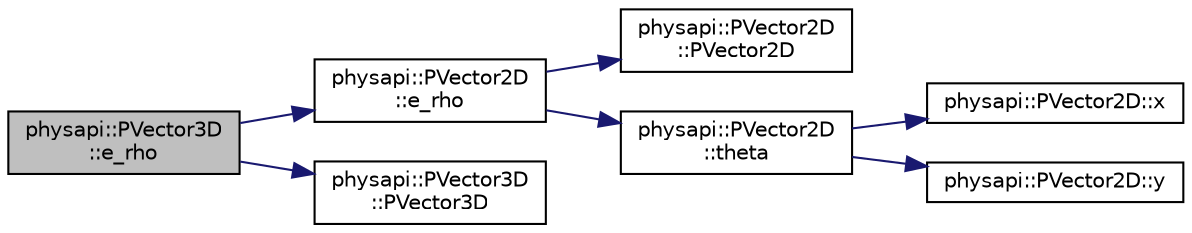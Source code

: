 digraph "physapi::PVector3D::e_rho"
{
 // LATEX_PDF_SIZE
  edge [fontname="Helvetica",fontsize="10",labelfontname="Helvetica",labelfontsize="10"];
  node [fontname="Helvetica",fontsize="10",shape=record];
  rankdir="LR";
  Node1 [label="physapi::PVector3D\l::e_rho",height=0.2,width=0.4,color="black", fillcolor="grey75", style="filled", fontcolor="black",tooltip="Get the  basis vector in cartesian coordinates."];
  Node1 -> Node2 [color="midnightblue",fontsize="10",style="solid",fontname="Helvetica"];
  Node2 [label="physapi::PVector2D\l::e_rho",height=0.2,width=0.4,color="black", fillcolor="white", style="filled",URL="$classphysapi_1_1_p_vector2_d.html#acc93d0621814fd75f0129828d87dacf0",tooltip="Get the  basis vector in cartesian coordinates."];
  Node2 -> Node3 [color="midnightblue",fontsize="10",style="solid",fontname="Helvetica"];
  Node3 [label="physapi::PVector2D\l::PVector2D",height=0.2,width=0.4,color="black", fillcolor="white", style="filled",URL="$classphysapi_1_1_p_vector2_d.html#a0ac7a9a25759de9887f656e8ee1a94ce",tooltip="Construct a new 2D-vector with x=y=0."];
  Node2 -> Node4 [color="midnightblue",fontsize="10",style="solid",fontname="Helvetica"];
  Node4 [label="physapi::PVector2D\l::theta",height=0.2,width=0.4,color="black", fillcolor="white", style="filled",URL="$classphysapi_1_1_p_vector2_d.html#ae3f8992ec4806815ed072fb4dc16aa38",tooltip="Get the  coordinate."];
  Node4 -> Node5 [color="midnightblue",fontsize="10",style="solid",fontname="Helvetica"];
  Node5 [label="physapi::PVector2D::x",height=0.2,width=0.4,color="black", fillcolor="white", style="filled",URL="$classphysapi_1_1_p_vector2_d.html#adef3e21a4bb82ad7b9351590075a8086",tooltip="Get the x coordinate."];
  Node4 -> Node6 [color="midnightblue",fontsize="10",style="solid",fontname="Helvetica"];
  Node6 [label="physapi::PVector2D::y",height=0.2,width=0.4,color="black", fillcolor="white", style="filled",URL="$classphysapi_1_1_p_vector2_d.html#a15bb9964eb7b9ea7936d3e075737558e",tooltip="Get the y coordinate."];
  Node1 -> Node7 [color="midnightblue",fontsize="10",style="solid",fontname="Helvetica"];
  Node7 [label="physapi::PVector3D\l::PVector3D",height=0.2,width=0.4,color="black", fillcolor="white", style="filled",URL="$classphysapi_1_1_p_vector3_d.html#aa9250290aaaf24f20255decbda961163",tooltip="Construct a new 3D-vector with x=y=z=0."];
}
